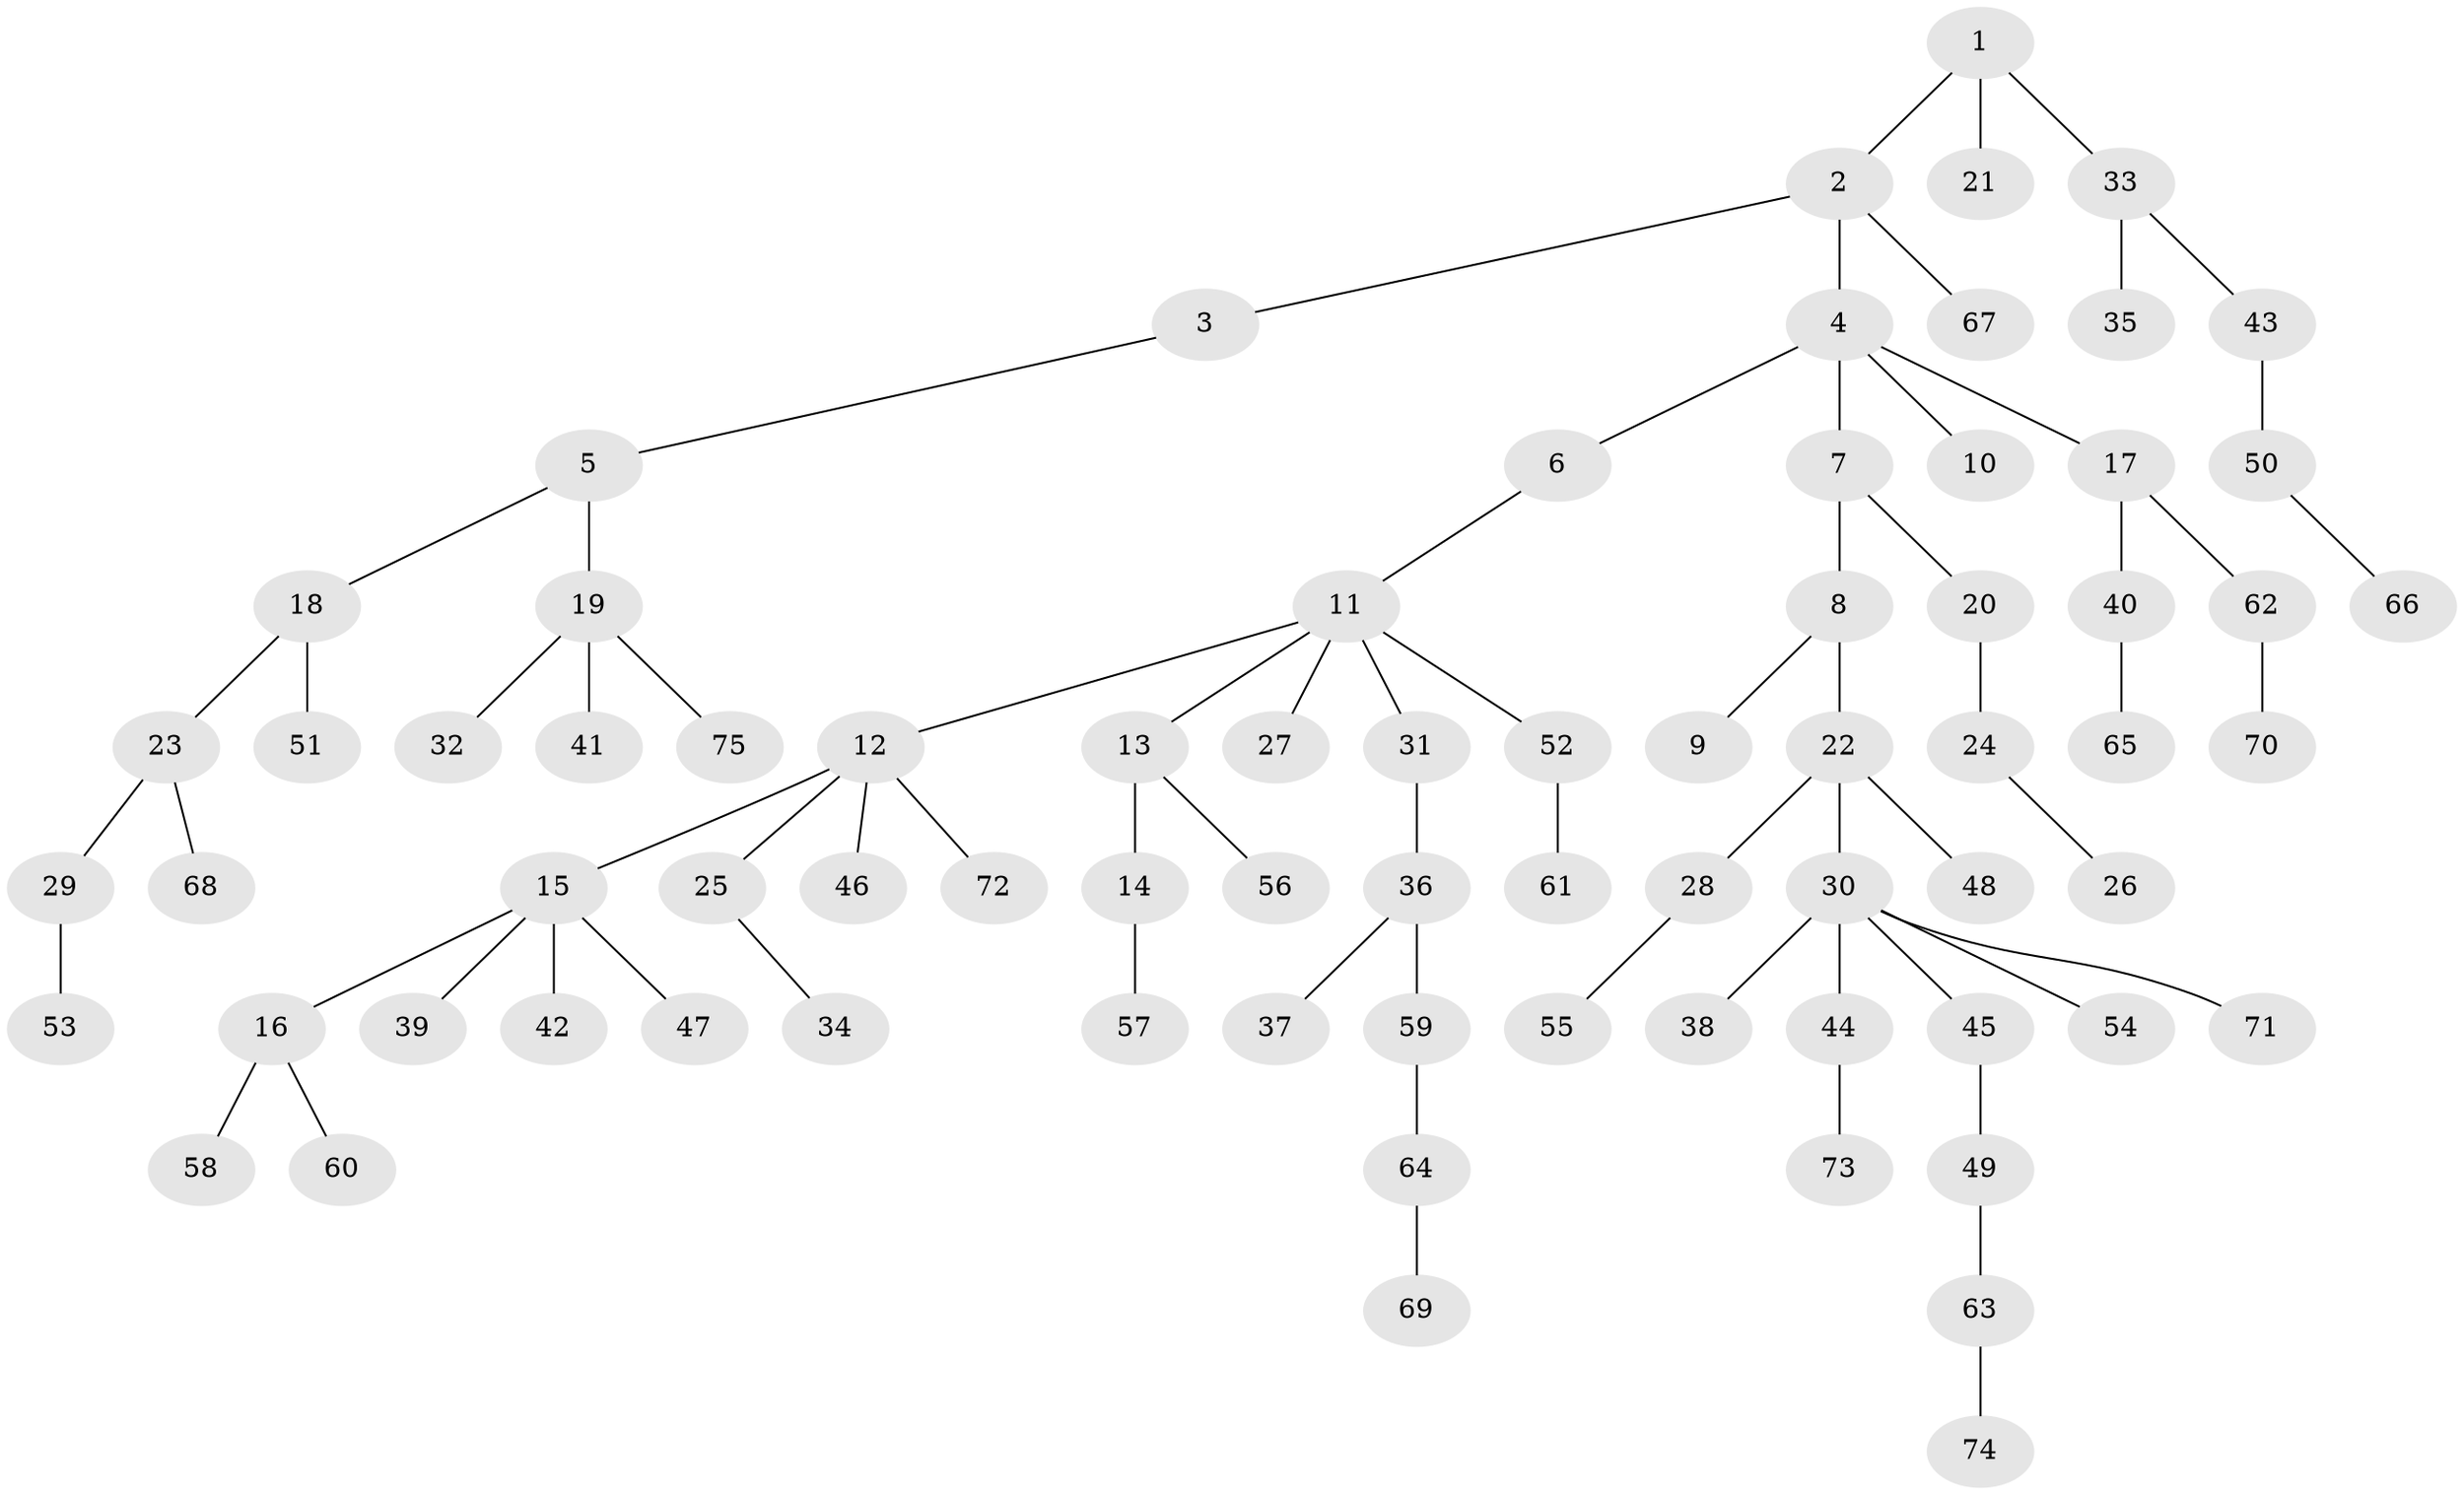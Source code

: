 // original degree distribution, {3: 0.10569105691056911, 4: 0.06504065040650407, 2: 0.3333333333333333, 6: 0.016260162601626018, 7: 0.016260162601626018, 5: 0.016260162601626018, 1: 0.44715447154471544}
// Generated by graph-tools (version 1.1) at 2025/51/03/04/25 22:51:37]
// undirected, 75 vertices, 74 edges
graph export_dot {
  node [color=gray90,style=filled];
  1;
  2;
  3;
  4;
  5;
  6;
  7;
  8;
  9;
  10;
  11;
  12;
  13;
  14;
  15;
  16;
  17;
  18;
  19;
  20;
  21;
  22;
  23;
  24;
  25;
  26;
  27;
  28;
  29;
  30;
  31;
  32;
  33;
  34;
  35;
  36;
  37;
  38;
  39;
  40;
  41;
  42;
  43;
  44;
  45;
  46;
  47;
  48;
  49;
  50;
  51;
  52;
  53;
  54;
  55;
  56;
  57;
  58;
  59;
  60;
  61;
  62;
  63;
  64;
  65;
  66;
  67;
  68;
  69;
  70;
  71;
  72;
  73;
  74;
  75;
  1 -- 2 [weight=1.0];
  1 -- 21 [weight=1.0];
  1 -- 33 [weight=1.0];
  2 -- 3 [weight=1.0];
  2 -- 4 [weight=1.0];
  2 -- 67 [weight=1.0];
  3 -- 5 [weight=1.0];
  4 -- 6 [weight=1.0];
  4 -- 7 [weight=1.0];
  4 -- 10 [weight=1.0];
  4 -- 17 [weight=1.0];
  5 -- 18 [weight=1.0];
  5 -- 19 [weight=1.0];
  6 -- 11 [weight=1.0];
  7 -- 8 [weight=1.0];
  7 -- 20 [weight=1.0];
  8 -- 9 [weight=1.0];
  8 -- 22 [weight=1.0];
  11 -- 12 [weight=1.0];
  11 -- 13 [weight=1.0];
  11 -- 27 [weight=1.0];
  11 -- 31 [weight=1.0];
  11 -- 52 [weight=1.0];
  12 -- 15 [weight=1.0];
  12 -- 25 [weight=1.0];
  12 -- 46 [weight=1.0];
  12 -- 72 [weight=1.0];
  13 -- 14 [weight=1.0];
  13 -- 56 [weight=1.0];
  14 -- 57 [weight=1.0];
  15 -- 16 [weight=1.0];
  15 -- 39 [weight=1.0];
  15 -- 42 [weight=1.0];
  15 -- 47 [weight=1.0];
  16 -- 58 [weight=1.0];
  16 -- 60 [weight=1.0];
  17 -- 40 [weight=1.0];
  17 -- 62 [weight=1.0];
  18 -- 23 [weight=1.0];
  18 -- 51 [weight=1.0];
  19 -- 32 [weight=1.0];
  19 -- 41 [weight=1.0];
  19 -- 75 [weight=1.0];
  20 -- 24 [weight=1.0];
  22 -- 28 [weight=1.0];
  22 -- 30 [weight=1.0];
  22 -- 48 [weight=1.0];
  23 -- 29 [weight=1.0];
  23 -- 68 [weight=1.0];
  24 -- 26 [weight=1.0];
  25 -- 34 [weight=1.0];
  28 -- 55 [weight=1.0];
  29 -- 53 [weight=1.0];
  30 -- 38 [weight=1.0];
  30 -- 44 [weight=1.0];
  30 -- 45 [weight=1.0];
  30 -- 54 [weight=1.0];
  30 -- 71 [weight=1.0];
  31 -- 36 [weight=1.0];
  33 -- 35 [weight=1.0];
  33 -- 43 [weight=1.0];
  36 -- 37 [weight=1.0];
  36 -- 59 [weight=1.0];
  40 -- 65 [weight=1.0];
  43 -- 50 [weight=1.0];
  44 -- 73 [weight=1.0];
  45 -- 49 [weight=1.0];
  49 -- 63 [weight=1.0];
  50 -- 66 [weight=1.0];
  52 -- 61 [weight=1.0];
  59 -- 64 [weight=1.0];
  62 -- 70 [weight=1.0];
  63 -- 74 [weight=1.0];
  64 -- 69 [weight=1.0];
}
